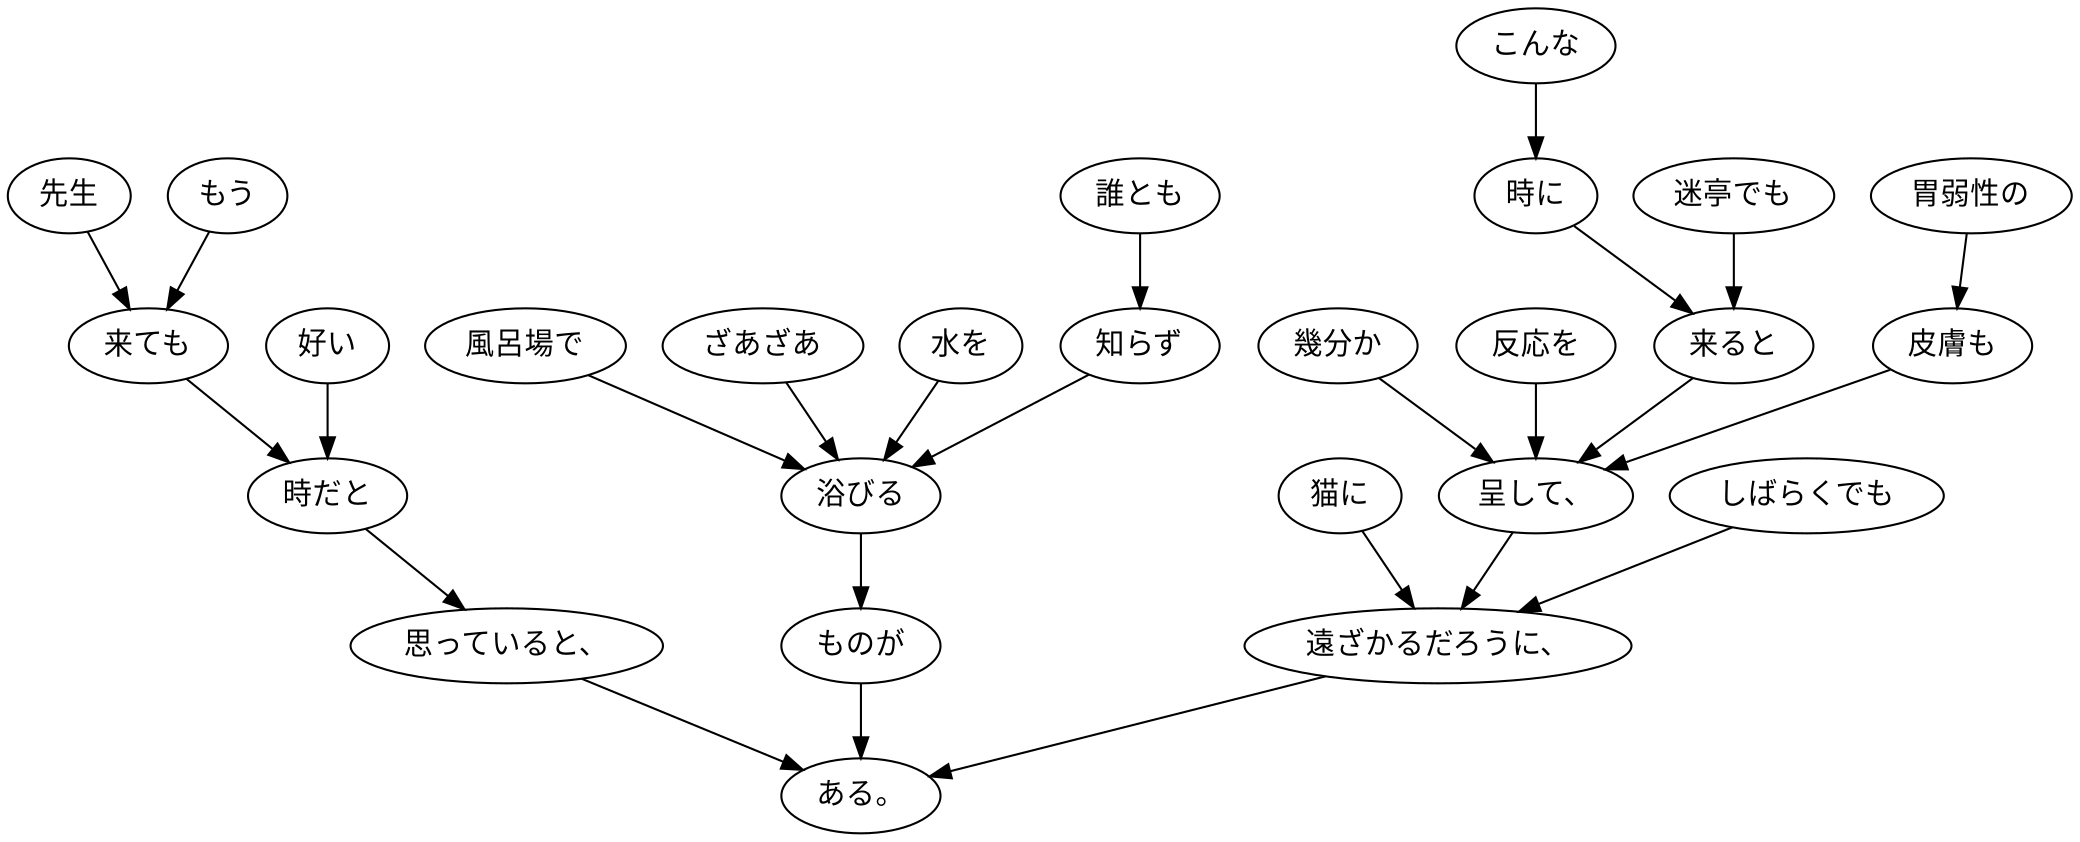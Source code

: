 digraph graph3397 {
	node0 [label="こんな"];
	node1 [label="時に"];
	node2 [label="迷亭でも"];
	node3 [label="来ると"];
	node4 [label="胃弱性の"];
	node5 [label="皮膚も"];
	node6 [label="幾分か"];
	node7 [label="反応を"];
	node8 [label="呈して、"];
	node9 [label="しばらくでも"];
	node10 [label="猫に"];
	node11 [label="遠ざかるだろうに、"];
	node12 [label="先生"];
	node13 [label="もう"];
	node14 [label="来ても"];
	node15 [label="好い"];
	node16 [label="時だと"];
	node17 [label="思っていると、"];
	node18 [label="誰とも"];
	node19 [label="知らず"];
	node20 [label="風呂場で"];
	node21 [label="ざあざあ"];
	node22 [label="水を"];
	node23 [label="浴びる"];
	node24 [label="ものが"];
	node25 [label="ある。"];
	node0 -> node1;
	node1 -> node3;
	node2 -> node3;
	node3 -> node8;
	node4 -> node5;
	node5 -> node8;
	node6 -> node8;
	node7 -> node8;
	node8 -> node11;
	node9 -> node11;
	node10 -> node11;
	node11 -> node25;
	node12 -> node14;
	node13 -> node14;
	node14 -> node16;
	node15 -> node16;
	node16 -> node17;
	node17 -> node25;
	node18 -> node19;
	node19 -> node23;
	node20 -> node23;
	node21 -> node23;
	node22 -> node23;
	node23 -> node24;
	node24 -> node25;
}
